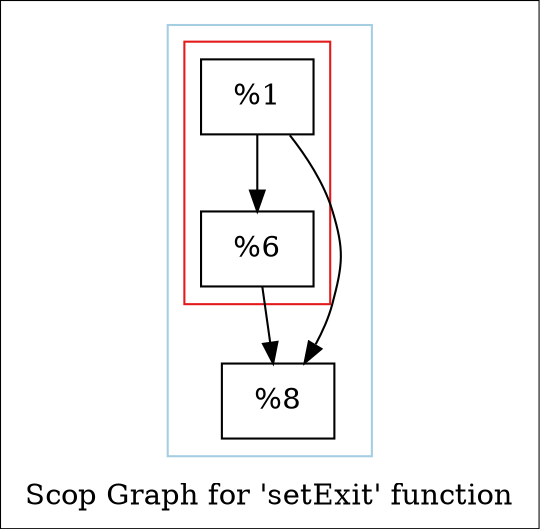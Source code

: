digraph "Scop Graph for 'setExit' function" {
	label="Scop Graph for 'setExit' function";

	Node0x17ee4a0 [shape=record,label="{%1}"];
	Node0x17ee4a0 -> Node0x1814ca0;
	Node0x17ee4a0 -> Node0x1838430;
	Node0x1814ca0 [shape=record,label="{%6}"];
	Node0x1814ca0 -> Node0x1838430;
	Node0x1838430 [shape=record,label="{%8}"];
	colorscheme = "paired12"
        subgraph cluster_0x15609b0 {
          label = "";
          style = solid;
          color = 1
          subgraph cluster_0x1560a30 {
            label = "";
            style = solid;
            color = 6
            Node0x17ee4a0;
            Node0x1814ca0;
          }
          Node0x1838430;
        }
}
